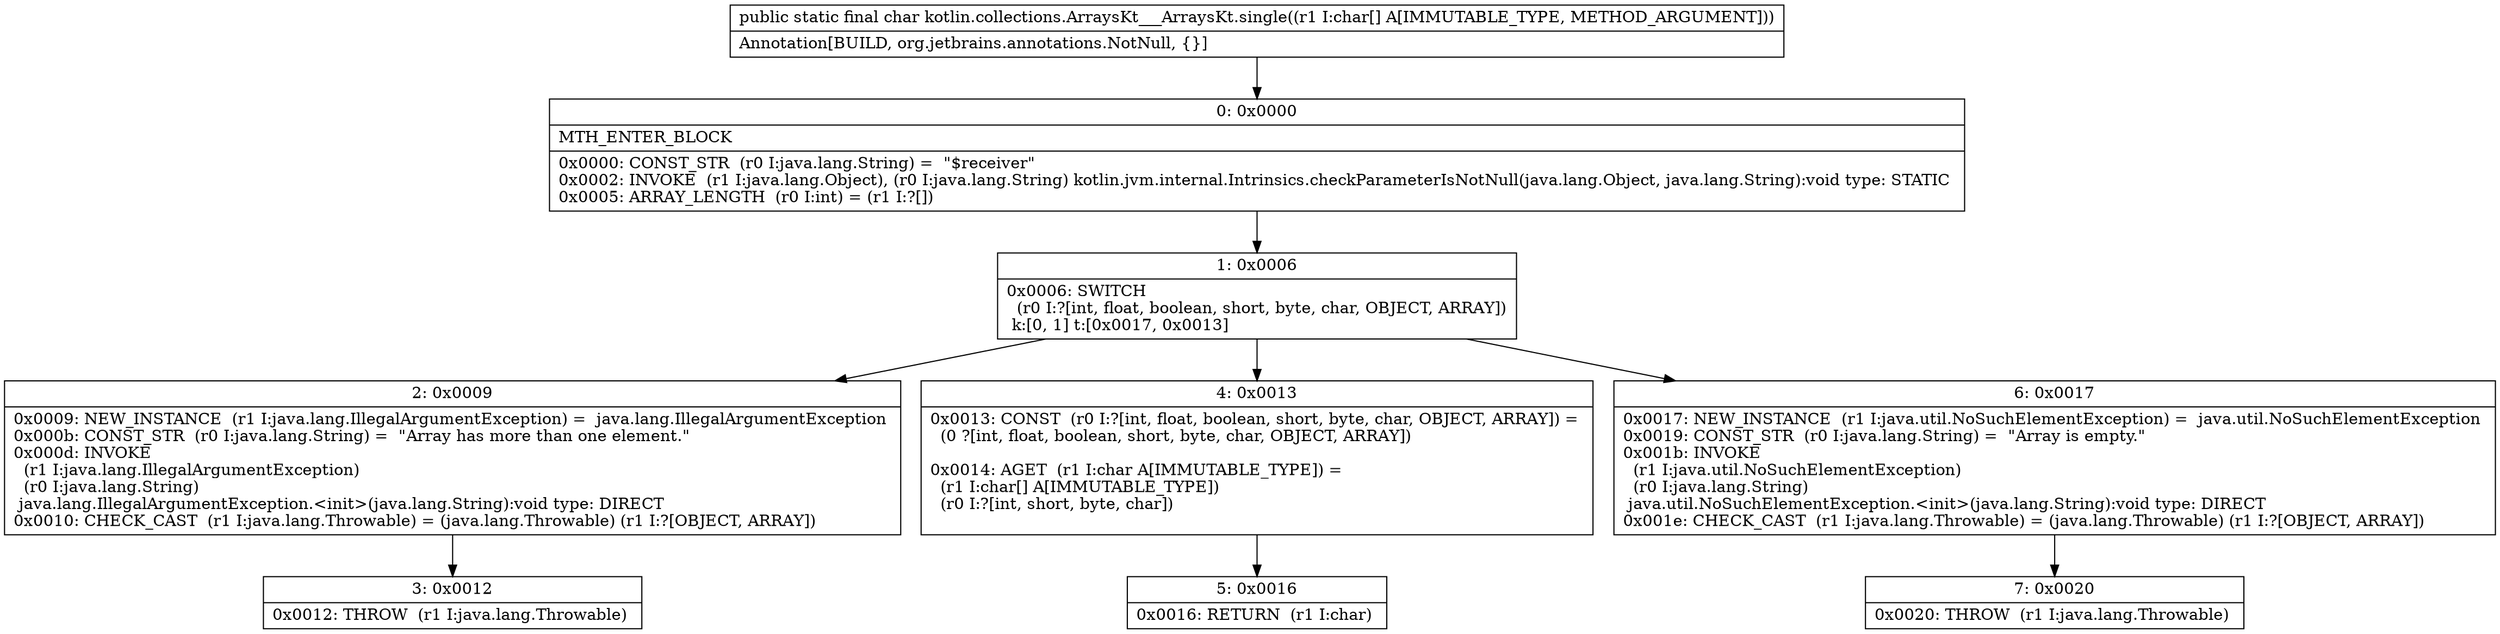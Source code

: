 digraph "CFG forkotlin.collections.ArraysKt___ArraysKt.single([C)C" {
Node_0 [shape=record,label="{0\:\ 0x0000|MTH_ENTER_BLOCK\l|0x0000: CONST_STR  (r0 I:java.lang.String) =  \"$receiver\" \l0x0002: INVOKE  (r1 I:java.lang.Object), (r0 I:java.lang.String) kotlin.jvm.internal.Intrinsics.checkParameterIsNotNull(java.lang.Object, java.lang.String):void type: STATIC \l0x0005: ARRAY_LENGTH  (r0 I:int) = (r1 I:?[]) \l}"];
Node_1 [shape=record,label="{1\:\ 0x0006|0x0006: SWITCH  \l  (r0 I:?[int, float, boolean, short, byte, char, OBJECT, ARRAY])\l k:[0, 1] t:[0x0017, 0x0013] \l}"];
Node_2 [shape=record,label="{2\:\ 0x0009|0x0009: NEW_INSTANCE  (r1 I:java.lang.IllegalArgumentException) =  java.lang.IllegalArgumentException \l0x000b: CONST_STR  (r0 I:java.lang.String) =  \"Array has more than one element.\" \l0x000d: INVOKE  \l  (r1 I:java.lang.IllegalArgumentException)\l  (r0 I:java.lang.String)\l java.lang.IllegalArgumentException.\<init\>(java.lang.String):void type: DIRECT \l0x0010: CHECK_CAST  (r1 I:java.lang.Throwable) = (java.lang.Throwable) (r1 I:?[OBJECT, ARRAY]) \l}"];
Node_3 [shape=record,label="{3\:\ 0x0012|0x0012: THROW  (r1 I:java.lang.Throwable) \l}"];
Node_4 [shape=record,label="{4\:\ 0x0013|0x0013: CONST  (r0 I:?[int, float, boolean, short, byte, char, OBJECT, ARRAY]) = \l  (0 ?[int, float, boolean, short, byte, char, OBJECT, ARRAY])\l \l0x0014: AGET  (r1 I:char A[IMMUTABLE_TYPE]) = \l  (r1 I:char[] A[IMMUTABLE_TYPE])\l  (r0 I:?[int, short, byte, char])\l \l}"];
Node_5 [shape=record,label="{5\:\ 0x0016|0x0016: RETURN  (r1 I:char) \l}"];
Node_6 [shape=record,label="{6\:\ 0x0017|0x0017: NEW_INSTANCE  (r1 I:java.util.NoSuchElementException) =  java.util.NoSuchElementException \l0x0019: CONST_STR  (r0 I:java.lang.String) =  \"Array is empty.\" \l0x001b: INVOKE  \l  (r1 I:java.util.NoSuchElementException)\l  (r0 I:java.lang.String)\l java.util.NoSuchElementException.\<init\>(java.lang.String):void type: DIRECT \l0x001e: CHECK_CAST  (r1 I:java.lang.Throwable) = (java.lang.Throwable) (r1 I:?[OBJECT, ARRAY]) \l}"];
Node_7 [shape=record,label="{7\:\ 0x0020|0x0020: THROW  (r1 I:java.lang.Throwable) \l}"];
MethodNode[shape=record,label="{public static final char kotlin.collections.ArraysKt___ArraysKt.single((r1 I:char[] A[IMMUTABLE_TYPE, METHOD_ARGUMENT]))  | Annotation[BUILD, org.jetbrains.annotations.NotNull, \{\}]\l}"];
MethodNode -> Node_0;
Node_0 -> Node_1;
Node_1 -> Node_2;
Node_1 -> Node_4;
Node_1 -> Node_6;
Node_2 -> Node_3;
Node_4 -> Node_5;
Node_6 -> Node_7;
}

